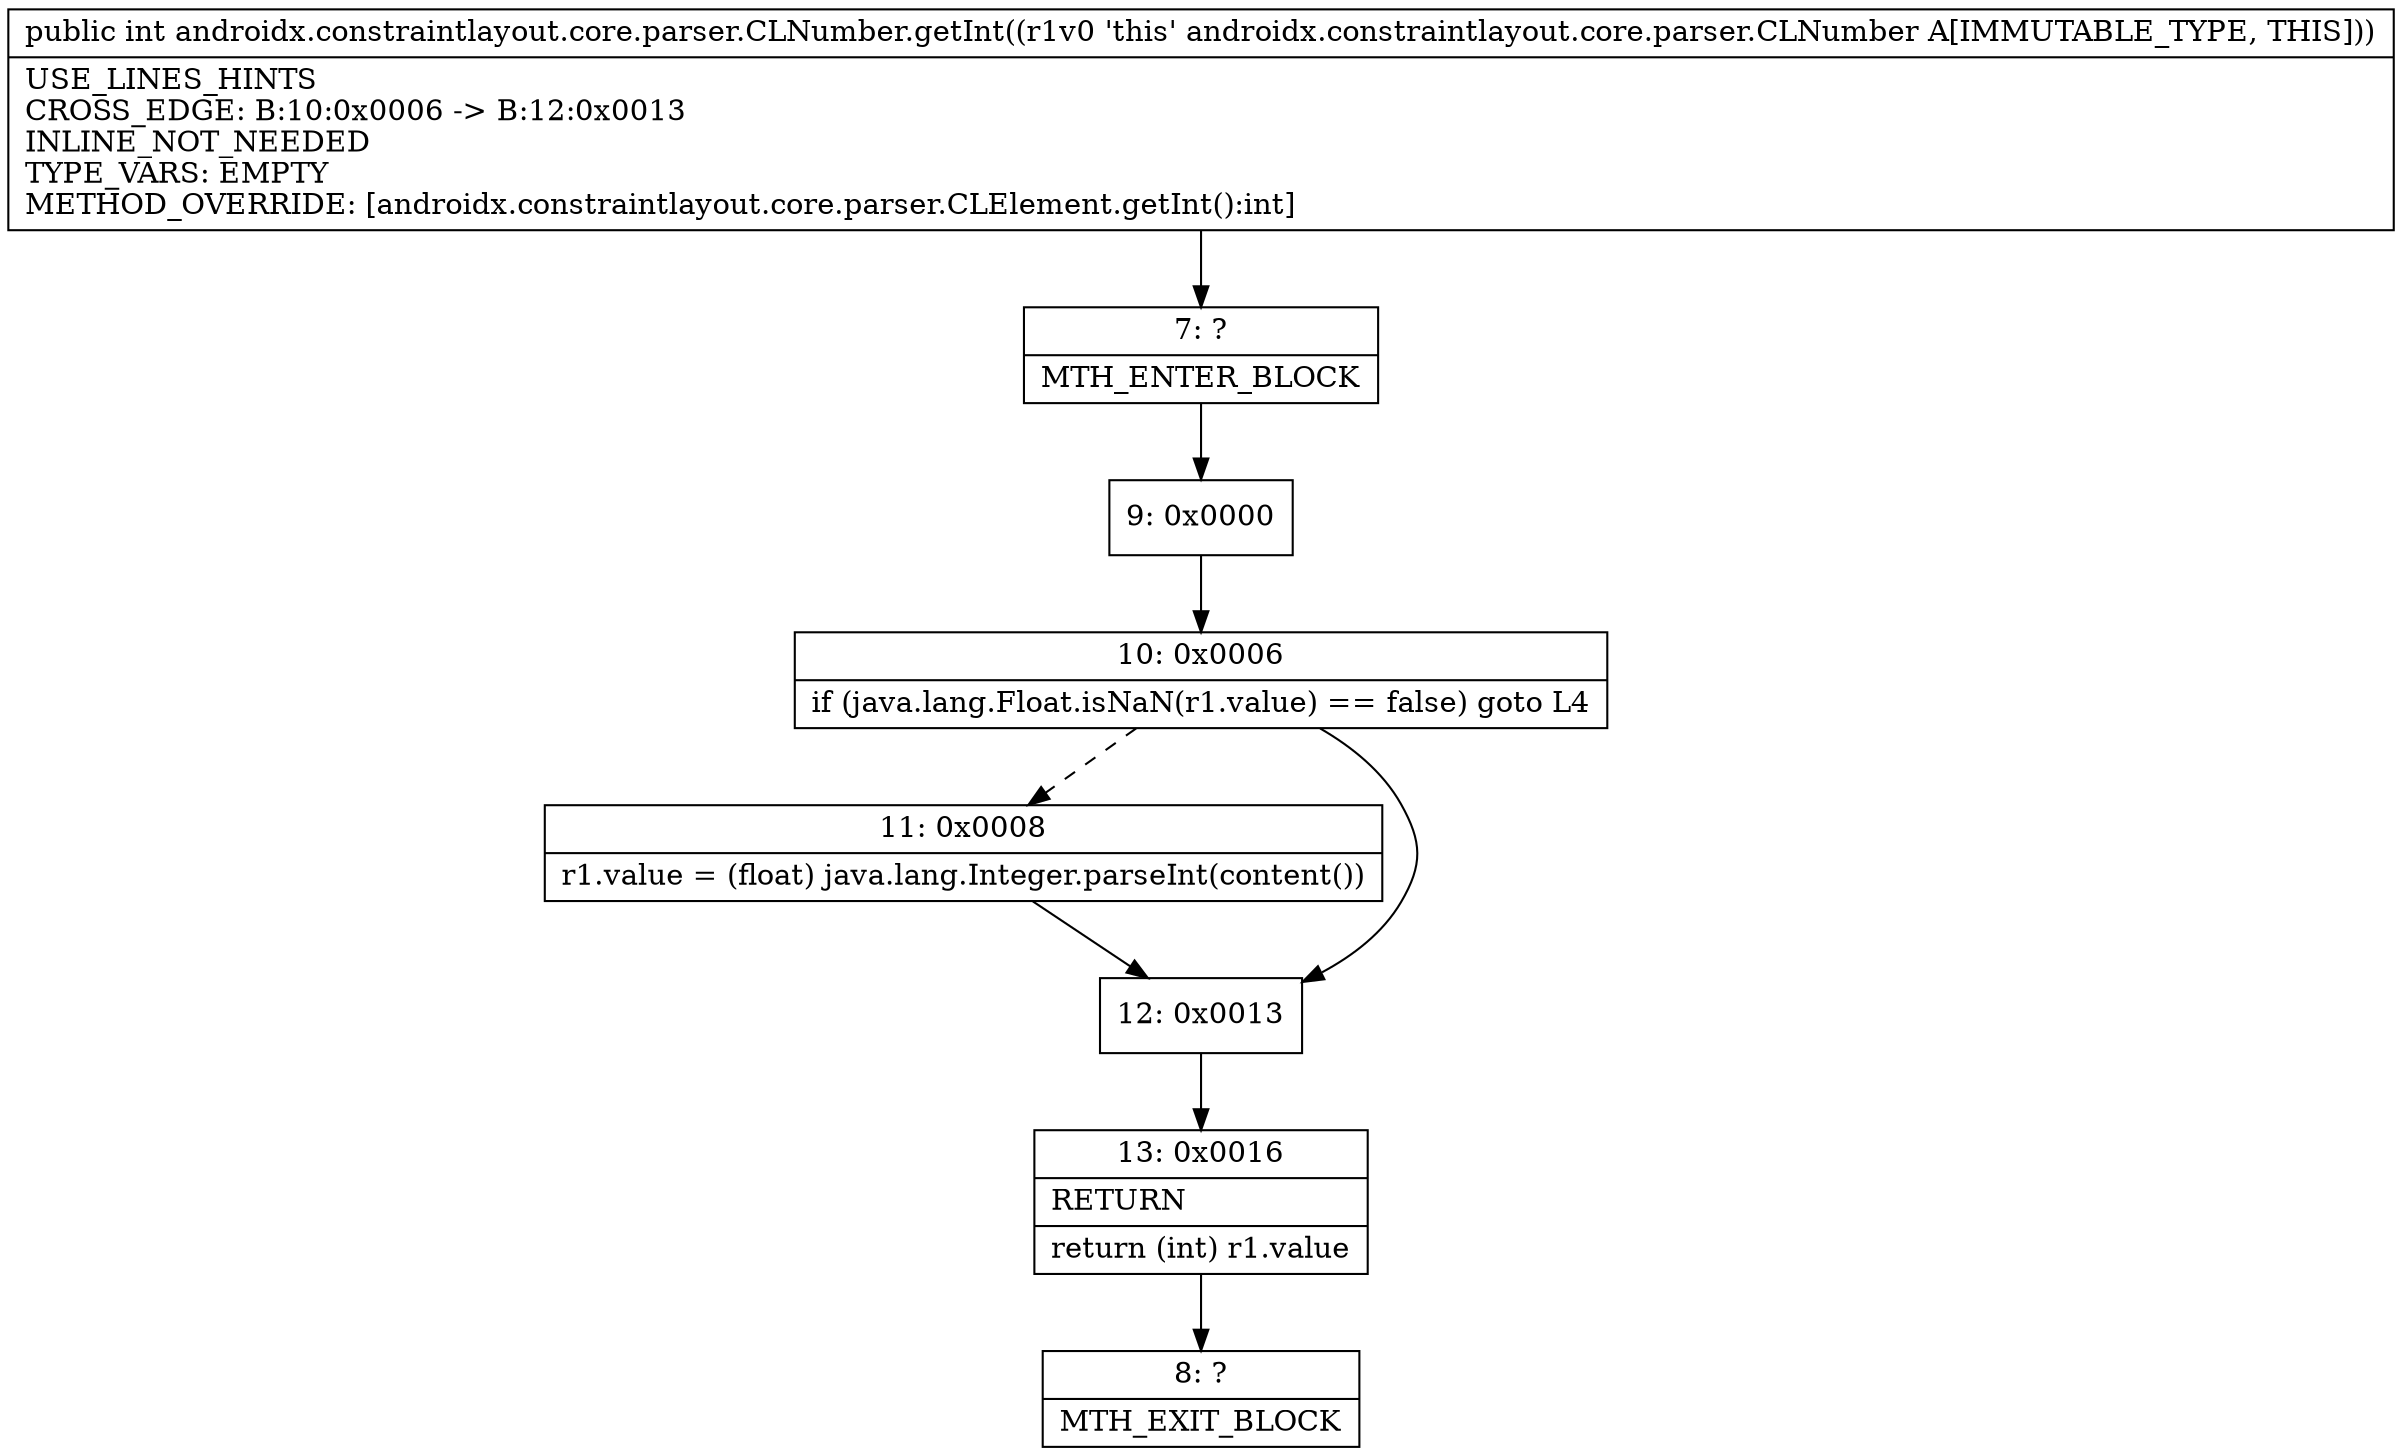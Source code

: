 digraph "CFG forandroidx.constraintlayout.core.parser.CLNumber.getInt()I" {
Node_7 [shape=record,label="{7\:\ ?|MTH_ENTER_BLOCK\l}"];
Node_9 [shape=record,label="{9\:\ 0x0000}"];
Node_10 [shape=record,label="{10\:\ 0x0006|if (java.lang.Float.isNaN(r1.value) == false) goto L4\l}"];
Node_11 [shape=record,label="{11\:\ 0x0008|r1.value = (float) java.lang.Integer.parseInt(content())\l}"];
Node_12 [shape=record,label="{12\:\ 0x0013}"];
Node_13 [shape=record,label="{13\:\ 0x0016|RETURN\l|return (int) r1.value\l}"];
Node_8 [shape=record,label="{8\:\ ?|MTH_EXIT_BLOCK\l}"];
MethodNode[shape=record,label="{public int androidx.constraintlayout.core.parser.CLNumber.getInt((r1v0 'this' androidx.constraintlayout.core.parser.CLNumber A[IMMUTABLE_TYPE, THIS]))  | USE_LINES_HINTS\lCROSS_EDGE: B:10:0x0006 \-\> B:12:0x0013\lINLINE_NOT_NEEDED\lTYPE_VARS: EMPTY\lMETHOD_OVERRIDE: [androidx.constraintlayout.core.parser.CLElement.getInt():int]\l}"];
MethodNode -> Node_7;Node_7 -> Node_9;
Node_9 -> Node_10;
Node_10 -> Node_11[style=dashed];
Node_10 -> Node_12;
Node_11 -> Node_12;
Node_12 -> Node_13;
Node_13 -> Node_8;
}

